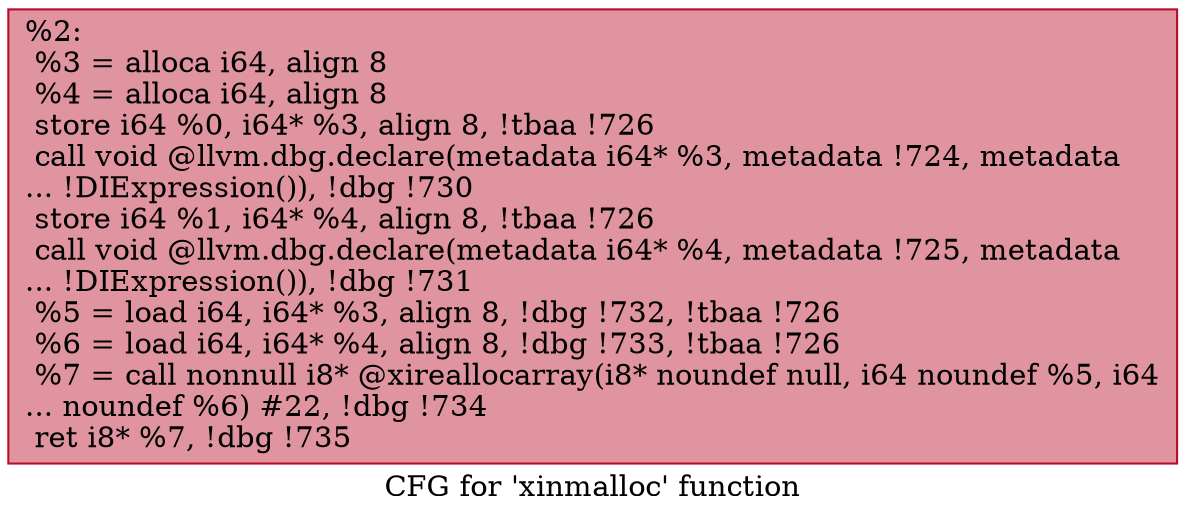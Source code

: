 digraph "CFG for 'xinmalloc' function" {
	label="CFG for 'xinmalloc' function";

	Node0x2534090 [shape=record,color="#b70d28ff", style=filled, fillcolor="#b70d2870",label="{%2:\l  %3 = alloca i64, align 8\l  %4 = alloca i64, align 8\l  store i64 %0, i64* %3, align 8, !tbaa !726\l  call void @llvm.dbg.declare(metadata i64* %3, metadata !724, metadata\l... !DIExpression()), !dbg !730\l  store i64 %1, i64* %4, align 8, !tbaa !726\l  call void @llvm.dbg.declare(metadata i64* %4, metadata !725, metadata\l... !DIExpression()), !dbg !731\l  %5 = load i64, i64* %3, align 8, !dbg !732, !tbaa !726\l  %6 = load i64, i64* %4, align 8, !dbg !733, !tbaa !726\l  %7 = call nonnull i8* @xireallocarray(i8* noundef null, i64 noundef %5, i64\l... noundef %6) #22, !dbg !734\l  ret i8* %7, !dbg !735\l}"];
}
